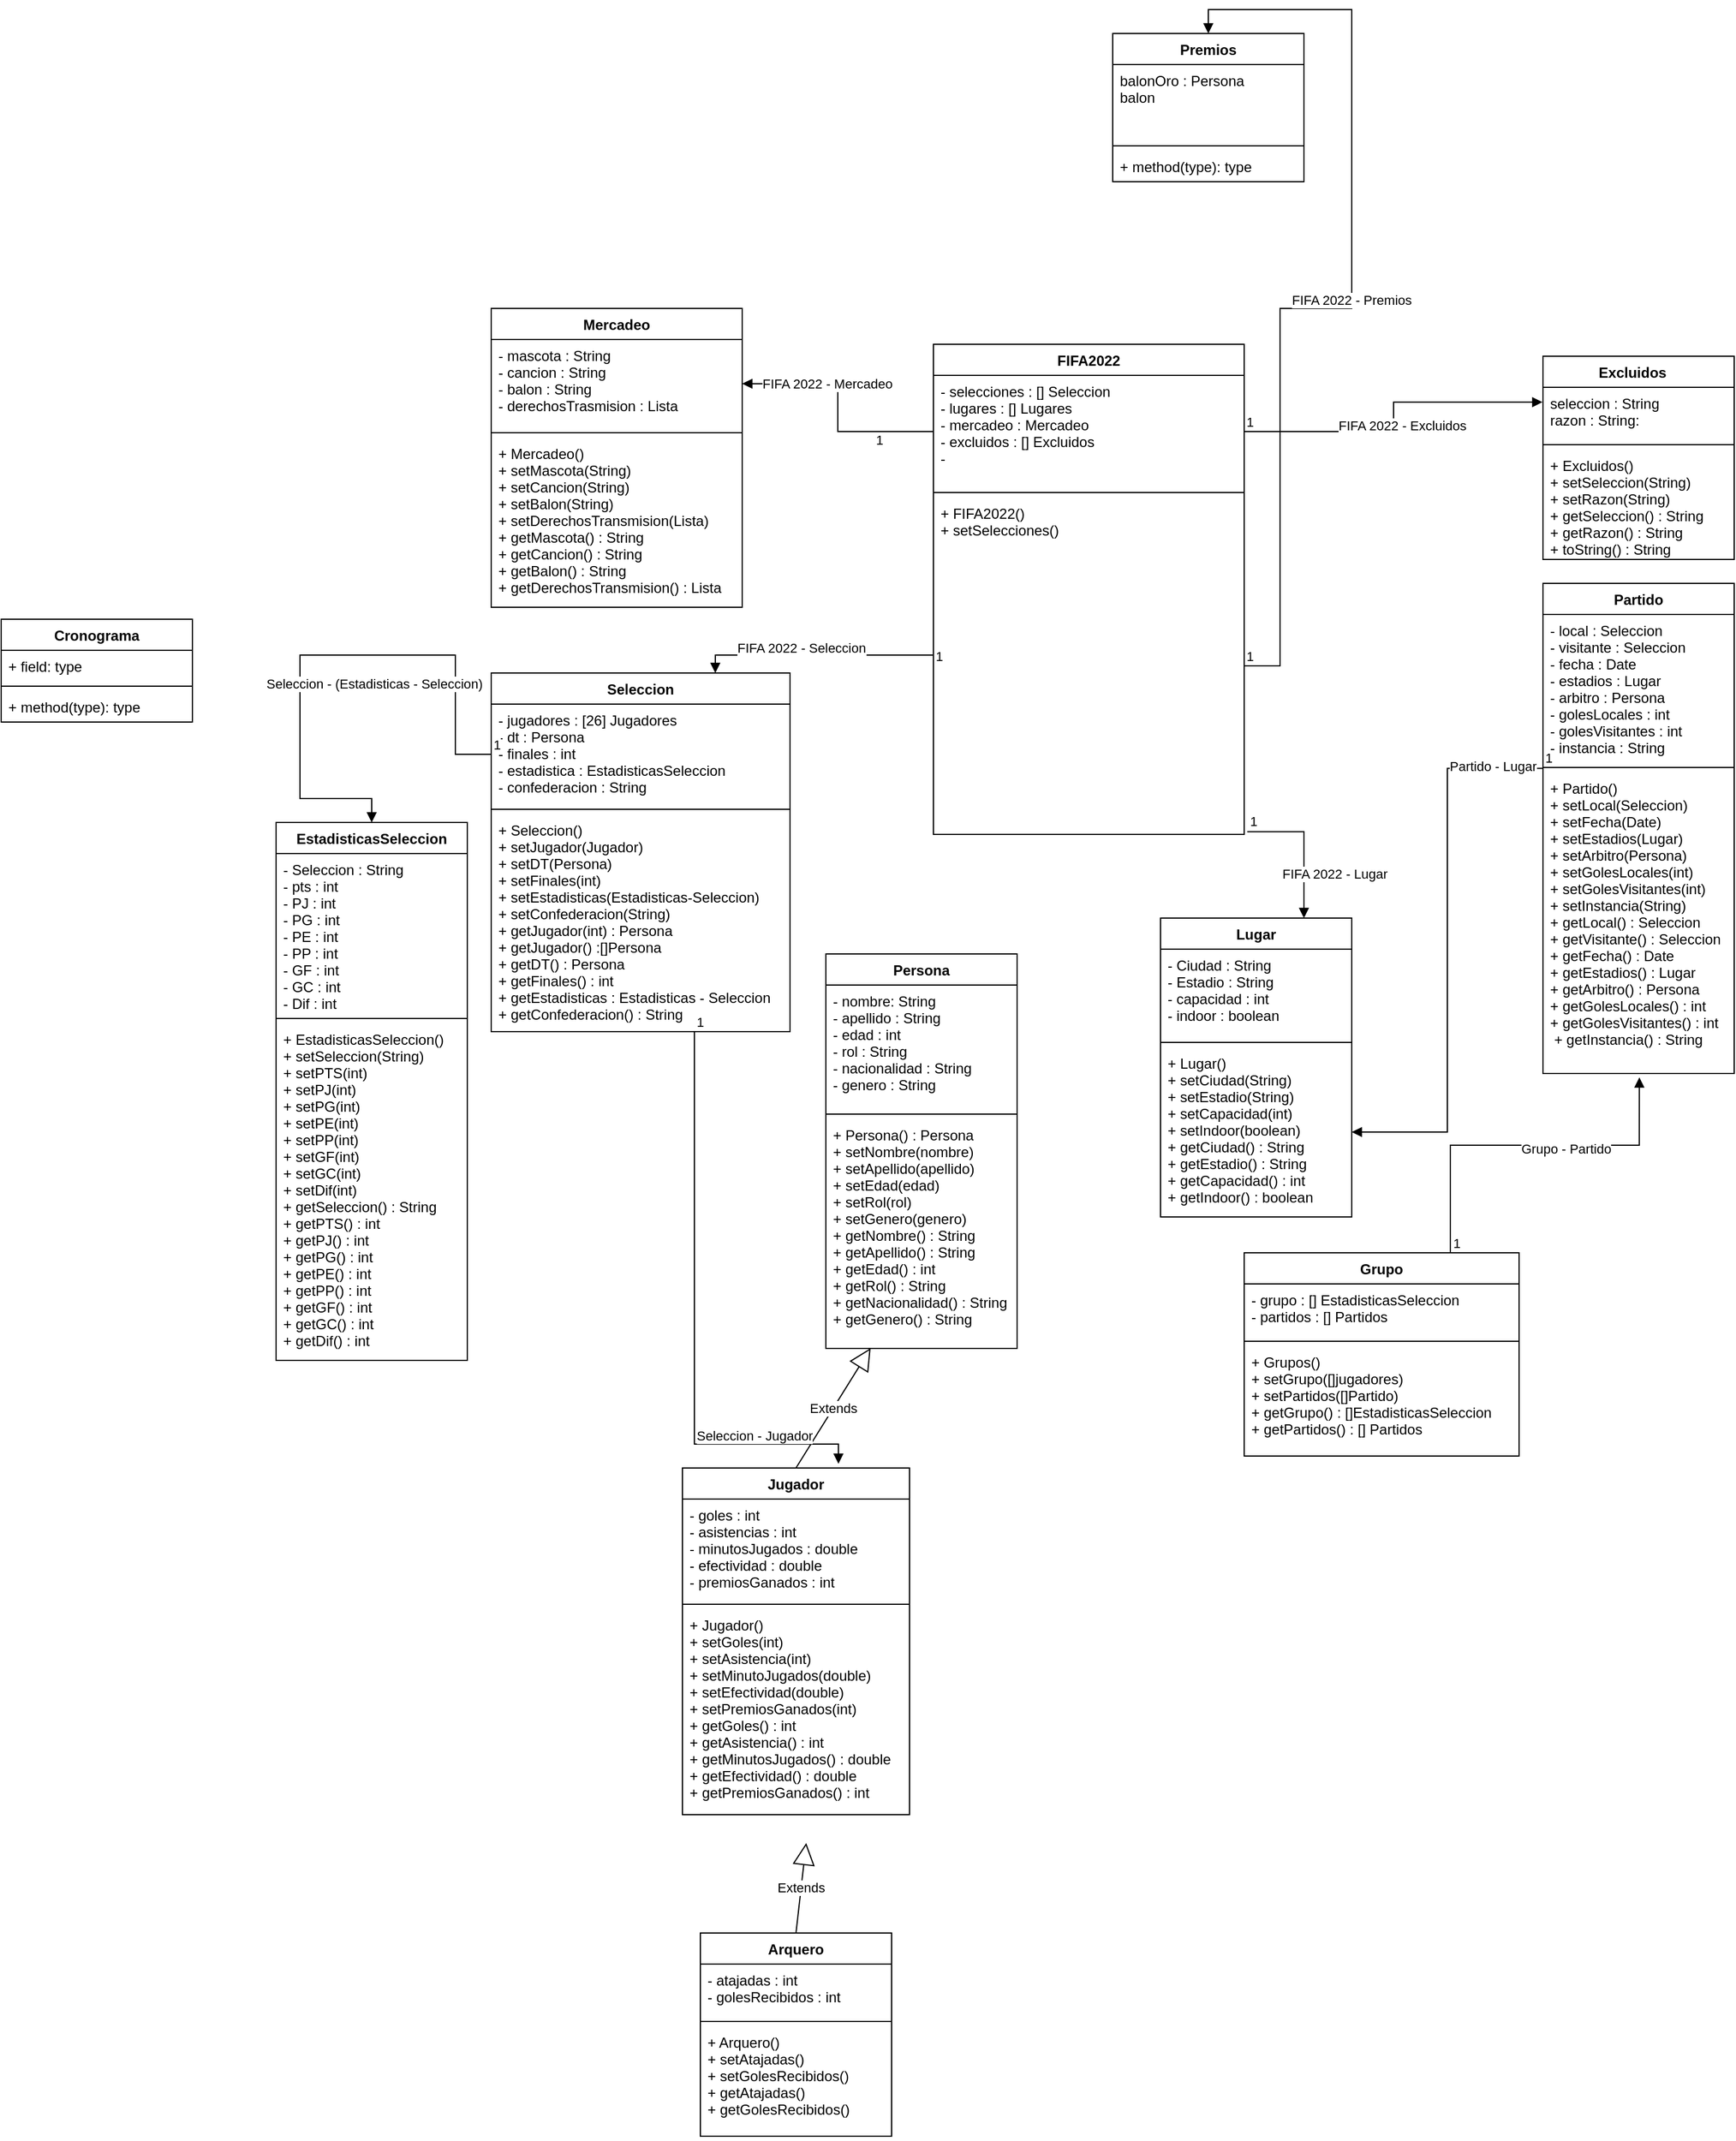 <mxfile version="20.2.3" type="device"><diagram id="WAOlGVmIjQvaqexC4rdU" name="Página-1"><mxGraphModel dx="1865" dy="1810" grid="1" gridSize="10" guides="1" tooltips="1" connect="1" arrows="1" fold="1" page="1" pageScale="1" pageWidth="827" pageHeight="1169" math="0" shadow="0"><root><mxCell id="0"/><mxCell id="1" parent="0"/><mxCell id="vJpxsI6z9f8ZxDVIPnvD-1" value="Seleccion" style="swimlane;fontStyle=1;align=center;verticalAlign=top;childLayout=stackLayout;horizontal=1;startSize=26;horizontalStack=0;resizeParent=1;resizeParentMax=0;resizeLast=0;collapsible=1;marginBottom=0;" parent="1" vertex="1"><mxGeometry x="-200" y="115" width="250" height="300" as="geometry"/></mxCell><mxCell id="vJpxsI6z9f8ZxDVIPnvD-2" value="- jugadores : [26] Jugadores&#10;- dt : Persona&#10;- finales : int&#10;- estadistica : EstadisticasSeleccion&#10;- confederacion : String&#10;" style="text;strokeColor=none;fillColor=none;align=left;verticalAlign=top;spacingLeft=4;spacingRight=4;overflow=hidden;rotatable=0;points=[[0,0.5],[1,0.5]];portConstraint=eastwest;" parent="vJpxsI6z9f8ZxDVIPnvD-1" vertex="1"><mxGeometry y="26" width="250" height="84" as="geometry"/></mxCell><mxCell id="vJpxsI6z9f8ZxDVIPnvD-3" value="" style="line;strokeWidth=1;fillColor=none;align=left;verticalAlign=middle;spacingTop=-1;spacingLeft=3;spacingRight=3;rotatable=0;labelPosition=right;points=[];portConstraint=eastwest;" parent="vJpxsI6z9f8ZxDVIPnvD-1" vertex="1"><mxGeometry y="110" width="250" height="8" as="geometry"/></mxCell><mxCell id="vJpxsI6z9f8ZxDVIPnvD-4" value="+ Seleccion()&#10;+ setJugador(Jugador)&#10;+ setDT(Persona)&#10;+ setFinales(int)&#10;+ setEstadisticas(Estadisticas-Seleccion)&#10;+ setConfederacion(String)&#10;+ getJugador(int) : Persona&#10;+ getJugador() :[]Persona&#10;+ getDT() : Persona&#10;+ getFinales() : int&#10;+ getEstadisticas : Estadisticas - Seleccion&#10;+ getConfederacion() : String" style="text;strokeColor=none;fillColor=none;align=left;verticalAlign=top;spacingLeft=4;spacingRight=4;overflow=hidden;rotatable=0;points=[[0,0.5],[1,0.5]];portConstraint=eastwest;" parent="vJpxsI6z9f8ZxDVIPnvD-1" vertex="1"><mxGeometry y="118" width="250" height="182" as="geometry"/></mxCell><mxCell id="vJpxsI6z9f8ZxDVIPnvD-5" value="Lugar" style="swimlane;fontStyle=1;align=center;verticalAlign=top;childLayout=stackLayout;horizontal=1;startSize=26;horizontalStack=0;resizeParent=1;resizeParentMax=0;resizeLast=0;collapsible=1;marginBottom=0;" parent="1" vertex="1"><mxGeometry x="360" y="320" width="160" height="250" as="geometry"/></mxCell><mxCell id="vJpxsI6z9f8ZxDVIPnvD-6" value="- Ciudad : String&#10;- Estadio : String&#10;- capacidad : int&#10;- indoor : boolean" style="text;strokeColor=none;fillColor=none;align=left;verticalAlign=top;spacingLeft=4;spacingRight=4;overflow=hidden;rotatable=0;points=[[0,0.5],[1,0.5]];portConstraint=eastwest;" parent="vJpxsI6z9f8ZxDVIPnvD-5" vertex="1"><mxGeometry y="26" width="160" height="74" as="geometry"/></mxCell><mxCell id="vJpxsI6z9f8ZxDVIPnvD-7" value="" style="line;strokeWidth=1;fillColor=none;align=left;verticalAlign=middle;spacingTop=-1;spacingLeft=3;spacingRight=3;rotatable=0;labelPosition=right;points=[];portConstraint=eastwest;" parent="vJpxsI6z9f8ZxDVIPnvD-5" vertex="1"><mxGeometry y="100" width="160" height="8" as="geometry"/></mxCell><mxCell id="vJpxsI6z9f8ZxDVIPnvD-8" value="+ Lugar() &#10;+ setCiudad(String)&#10;+ setEstadio(String)&#10;+ setCapacidad(int)&#10;+ setIndoor(boolean)&#10;+ getCiudad() : String&#10;+ getEstadio() : String&#10;+ getCapacidad() : int&#10;+ getIndoor() : boolean" style="text;strokeColor=none;fillColor=none;align=left;verticalAlign=top;spacingLeft=4;spacingRight=4;overflow=hidden;rotatable=0;points=[[0,0.5],[1,0.5]];portConstraint=eastwest;" parent="vJpxsI6z9f8ZxDVIPnvD-5" vertex="1"><mxGeometry y="108" width="160" height="142" as="geometry"/></mxCell><mxCell id="vJpxsI6z9f8ZxDVIPnvD-9" value="Cronograma" style="swimlane;fontStyle=1;align=center;verticalAlign=top;childLayout=stackLayout;horizontal=1;startSize=26;horizontalStack=0;resizeParent=1;resizeParentMax=0;resizeLast=0;collapsible=1;marginBottom=0;" parent="1" vertex="1"><mxGeometry x="-610" y="70" width="160" height="86" as="geometry"/></mxCell><mxCell id="vJpxsI6z9f8ZxDVIPnvD-10" value="+ field: type" style="text;strokeColor=none;fillColor=none;align=left;verticalAlign=top;spacingLeft=4;spacingRight=4;overflow=hidden;rotatable=0;points=[[0,0.5],[1,0.5]];portConstraint=eastwest;" parent="vJpxsI6z9f8ZxDVIPnvD-9" vertex="1"><mxGeometry y="26" width="160" height="26" as="geometry"/></mxCell><mxCell id="vJpxsI6z9f8ZxDVIPnvD-11" value="" style="line;strokeWidth=1;fillColor=none;align=left;verticalAlign=middle;spacingTop=-1;spacingLeft=3;spacingRight=3;rotatable=0;labelPosition=right;points=[];portConstraint=eastwest;" parent="vJpxsI6z9f8ZxDVIPnvD-9" vertex="1"><mxGeometry y="52" width="160" height="8" as="geometry"/></mxCell><mxCell id="vJpxsI6z9f8ZxDVIPnvD-12" value="+ method(type): type" style="text;strokeColor=none;fillColor=none;align=left;verticalAlign=top;spacingLeft=4;spacingRight=4;overflow=hidden;rotatable=0;points=[[0,0.5],[1,0.5]];portConstraint=eastwest;" parent="vJpxsI6z9f8ZxDVIPnvD-9" vertex="1"><mxGeometry y="60" width="160" height="26" as="geometry"/></mxCell><mxCell id="vJpxsI6z9f8ZxDVIPnvD-13" value="Premios&#10;" style="swimlane;fontStyle=1;align=center;verticalAlign=top;childLayout=stackLayout;horizontal=1;startSize=26;horizontalStack=0;resizeParent=1;resizeParentMax=0;resizeLast=0;collapsible=1;marginBottom=0;" parent="1" vertex="1"><mxGeometry x="320" y="-420" width="160" height="124" as="geometry"/></mxCell><mxCell id="vJpxsI6z9f8ZxDVIPnvD-14" value="balonOro : Persona&#10;balon" style="text;strokeColor=none;fillColor=none;align=left;verticalAlign=top;spacingLeft=4;spacingRight=4;overflow=hidden;rotatable=0;points=[[0,0.5],[1,0.5]];portConstraint=eastwest;" parent="vJpxsI6z9f8ZxDVIPnvD-13" vertex="1"><mxGeometry y="26" width="160" height="64" as="geometry"/></mxCell><mxCell id="vJpxsI6z9f8ZxDVIPnvD-15" value="" style="line;strokeWidth=1;fillColor=none;align=left;verticalAlign=middle;spacingTop=-1;spacingLeft=3;spacingRight=3;rotatable=0;labelPosition=right;points=[];portConstraint=eastwest;" parent="vJpxsI6z9f8ZxDVIPnvD-13" vertex="1"><mxGeometry y="90" width="160" height="8" as="geometry"/></mxCell><mxCell id="vJpxsI6z9f8ZxDVIPnvD-16" value="+ method(type): type" style="text;strokeColor=none;fillColor=none;align=left;verticalAlign=top;spacingLeft=4;spacingRight=4;overflow=hidden;rotatable=0;points=[[0,0.5],[1,0.5]];portConstraint=eastwest;" parent="vJpxsI6z9f8ZxDVIPnvD-13" vertex="1"><mxGeometry y="98" width="160" height="26" as="geometry"/></mxCell><mxCell id="vJpxsI6z9f8ZxDVIPnvD-17" value="Jugador&#10;" style="swimlane;fontStyle=1;align=center;verticalAlign=top;childLayout=stackLayout;horizontal=1;startSize=26;horizontalStack=0;resizeParent=1;resizeParentMax=0;resizeLast=0;collapsible=1;marginBottom=0;" parent="1" vertex="1"><mxGeometry x="-40" y="780" width="190" height="290" as="geometry"/></mxCell><mxCell id="vJpxsI6z9f8ZxDVIPnvD-18" value="- goles : int&#10;- asistencias : int&#10;- minutosJugados : double&#10;- efectividad : double&#10;- premiosGanados : int" style="text;strokeColor=none;fillColor=none;align=left;verticalAlign=top;spacingLeft=4;spacingRight=4;overflow=hidden;rotatable=0;points=[[0,0.5],[1,0.5]];portConstraint=eastwest;" parent="vJpxsI6z9f8ZxDVIPnvD-17" vertex="1"><mxGeometry y="26" width="190" height="84" as="geometry"/></mxCell><mxCell id="vJpxsI6z9f8ZxDVIPnvD-19" value="" style="line;strokeWidth=1;fillColor=none;align=left;verticalAlign=middle;spacingTop=-1;spacingLeft=3;spacingRight=3;rotatable=0;labelPosition=right;points=[];portConstraint=eastwest;" parent="vJpxsI6z9f8ZxDVIPnvD-17" vertex="1"><mxGeometry y="110" width="190" height="8" as="geometry"/></mxCell><mxCell id="vJpxsI6z9f8ZxDVIPnvD-20" value="+ Jugador()&#10;+ setGoles(int)&#10;+ setAsistencia(int)&#10;+ setMinutoJugados(double)&#10;+ setEfectividad(double)&#10;+ setPremiosGanados(int)&#10;+ getGoles() : int&#10;+ getAsistencia() : int&#10;+ getMinutosJugados() : double&#10;+ getEfectividad() : double&#10;+ getPremiosGanados() : int" style="text;strokeColor=none;fillColor=none;align=left;verticalAlign=top;spacingLeft=4;spacingRight=4;overflow=hidden;rotatable=0;points=[[0,0.5],[1,0.5]];portConstraint=eastwest;" parent="vJpxsI6z9f8ZxDVIPnvD-17" vertex="1"><mxGeometry y="118" width="190" height="172" as="geometry"/></mxCell><mxCell id="vJpxsI6z9f8ZxDVIPnvD-21" value="Partido" style="swimlane;fontStyle=1;align=center;verticalAlign=top;childLayout=stackLayout;horizontal=1;startSize=26;horizontalStack=0;resizeParent=1;resizeParentMax=0;resizeLast=0;collapsible=1;marginBottom=0;" parent="1" vertex="1"><mxGeometry x="680" y="40" width="160" height="410" as="geometry"/></mxCell><mxCell id="vJpxsI6z9f8ZxDVIPnvD-22" value="- local : Seleccion&#10;- visitante : Seleccion&#10;- fecha : Date&#10;- estadios : Lugar&#10;- arbitro : Persona&#10;- golesLocales : int&#10;- golesVisitantes : int&#10;- instancia : String" style="text;strokeColor=none;fillColor=none;align=left;verticalAlign=top;spacingLeft=4;spacingRight=4;overflow=hidden;rotatable=0;points=[[0,0.5],[1,0.5]];portConstraint=eastwest;" parent="vJpxsI6z9f8ZxDVIPnvD-21" vertex="1"><mxGeometry y="26" width="160" height="124" as="geometry"/></mxCell><mxCell id="vJpxsI6z9f8ZxDVIPnvD-23" value="" style="line;strokeWidth=1;fillColor=none;align=left;verticalAlign=middle;spacingTop=-1;spacingLeft=3;spacingRight=3;rotatable=0;labelPosition=right;points=[];portConstraint=eastwest;" parent="vJpxsI6z9f8ZxDVIPnvD-21" vertex="1"><mxGeometry y="150" width="160" height="8" as="geometry"/></mxCell><mxCell id="vJpxsI6z9f8ZxDVIPnvD-24" value="+ Partido() &#10;+ setLocal(Seleccion)&#10;+ setFecha(Date)&#10;+ setEstadios(Lugar)&#10;+ setArbitro(Persona)&#10;+ setGolesLocales(int)&#10;+ setGolesVisitantes(int)&#10;+ setInstancia(String)&#10;+ getLocal() : Seleccion&#10;+ getVisitante() : Seleccion&#10;+ getFecha() : Date&#10;+ getEstadios() : Lugar&#10;+ getArbitro() : Persona&#10;+ getGolesLocales() : int&#10;+ getGolesVisitantes() : int&#10; + getInstancia() : String" style="text;strokeColor=none;fillColor=none;align=left;verticalAlign=top;spacingLeft=4;spacingRight=4;overflow=hidden;rotatable=0;points=[[0,0.5],[1,0.5]];portConstraint=eastwest;" parent="vJpxsI6z9f8ZxDVIPnvD-21" vertex="1"><mxGeometry y="158" width="160" height="252" as="geometry"/></mxCell><mxCell id="vJpxsI6z9f8ZxDVIPnvD-25" value="Persona" style="swimlane;fontStyle=1;align=center;verticalAlign=top;childLayout=stackLayout;horizontal=1;startSize=26;horizontalStack=0;resizeParent=1;resizeParentMax=0;resizeLast=0;collapsible=1;marginBottom=0;" parent="1" vertex="1"><mxGeometry x="80" y="350" width="160" height="330" as="geometry"/></mxCell><mxCell id="vJpxsI6z9f8ZxDVIPnvD-26" value="- nombre: String&#10;- apellido : String  &#10;- edad : int&#10;- rol : String&#10;- nacionalidad : String&#10;- genero : String" style="text;strokeColor=none;fillColor=none;align=left;verticalAlign=top;spacingLeft=4;spacingRight=4;overflow=hidden;rotatable=0;points=[[0,0.5],[1,0.5]];portConstraint=eastwest;" parent="vJpxsI6z9f8ZxDVIPnvD-25" vertex="1"><mxGeometry y="26" width="160" height="104" as="geometry"/></mxCell><mxCell id="vJpxsI6z9f8ZxDVIPnvD-27" value="" style="line;strokeWidth=1;fillColor=none;align=left;verticalAlign=middle;spacingTop=-1;spacingLeft=3;spacingRight=3;rotatable=0;labelPosition=right;points=[];portConstraint=eastwest;" parent="vJpxsI6z9f8ZxDVIPnvD-25" vertex="1"><mxGeometry y="130" width="160" height="8" as="geometry"/></mxCell><mxCell id="vJpxsI6z9f8ZxDVIPnvD-28" value="+ Persona() : Persona&#10;+ setNombre(nombre) &#10;+ setApellido(apellido)&#10;+ setEdad(edad)&#10;+ setRol(rol)&#10;+ setGenero(genero)&#10;+ getNombre() : String&#10;+ getApellido() : String&#10;+ getEdad() : int&#10;+ getRol() : String&#10;+ getNacionalidad() : String&#10;+ getGenero() : String" style="text;strokeColor=none;fillColor=none;align=left;verticalAlign=top;spacingLeft=4;spacingRight=4;overflow=hidden;rotatable=0;points=[[0,0.5],[1,0.5]];portConstraint=eastwest;" parent="vJpxsI6z9f8ZxDVIPnvD-25" vertex="1"><mxGeometry y="138" width="160" height="192" as="geometry"/></mxCell><mxCell id="vJpxsI6z9f8ZxDVIPnvD-29" value="Extends" style="endArrow=block;endSize=16;endFill=0;html=1;rounded=0;entryX=0.234;entryY=0.999;entryDx=0;entryDy=0;exitX=0.5;exitY=0;exitDx=0;exitDy=0;entryPerimeter=0;" parent="1" source="vJpxsI6z9f8ZxDVIPnvD-17" target="vJpxsI6z9f8ZxDVIPnvD-28" edge="1"><mxGeometry width="160" relative="1" as="geometry"><mxPoint x="280" y="660" as="sourcePoint"/><mxPoint x="440" y="660" as="targetPoint"/></mxGeometry></mxCell><mxCell id="vJpxsI6z9f8ZxDVIPnvD-30" value="Grupo" style="swimlane;fontStyle=1;align=center;verticalAlign=top;childLayout=stackLayout;horizontal=1;startSize=26;horizontalStack=0;resizeParent=1;resizeParentMax=0;resizeLast=0;collapsible=1;marginBottom=0;" parent="1" vertex="1"><mxGeometry x="430" y="600" width="230" height="170" as="geometry"/></mxCell><mxCell id="vJpxsI6z9f8ZxDVIPnvD-31" value="- grupo : [] EstadisticasSeleccion&#10;- partidos : [] Partidos" style="text;strokeColor=none;fillColor=none;align=left;verticalAlign=top;spacingLeft=4;spacingRight=4;overflow=hidden;rotatable=0;points=[[0,0.5],[1,0.5]];portConstraint=eastwest;" parent="vJpxsI6z9f8ZxDVIPnvD-30" vertex="1"><mxGeometry y="26" width="230" height="44" as="geometry"/></mxCell><mxCell id="vJpxsI6z9f8ZxDVIPnvD-32" value="" style="line;strokeWidth=1;fillColor=none;align=left;verticalAlign=middle;spacingTop=-1;spacingLeft=3;spacingRight=3;rotatable=0;labelPosition=right;points=[];portConstraint=eastwest;" parent="vJpxsI6z9f8ZxDVIPnvD-30" vertex="1"><mxGeometry y="70" width="230" height="8" as="geometry"/></mxCell><mxCell id="vJpxsI6z9f8ZxDVIPnvD-33" value="+ Grupos()&#10;+ setGrupo([]jugadores)&#10;+ setPartidos([]Partido)&#10;+ getGrupo() : []EstadisticasSeleccion&#10;+ getPartidos() : [] Partidos  " style="text;strokeColor=none;fillColor=none;align=left;verticalAlign=top;spacingLeft=4;spacingRight=4;overflow=hidden;rotatable=0;points=[[0,0.5],[1,0.5]];portConstraint=eastwest;" parent="vJpxsI6z9f8ZxDVIPnvD-30" vertex="1"><mxGeometry y="78" width="230" height="92" as="geometry"/></mxCell><mxCell id="vJpxsI6z9f8ZxDVIPnvD-43" value="Arquero" style="swimlane;fontStyle=1;align=center;verticalAlign=top;childLayout=stackLayout;horizontal=1;startSize=26;horizontalStack=0;resizeParent=1;resizeParentMax=0;resizeLast=0;collapsible=1;marginBottom=0;" parent="1" vertex="1"><mxGeometry x="-25" y="1169" width="160" height="170" as="geometry"/></mxCell><mxCell id="vJpxsI6z9f8ZxDVIPnvD-44" value="- atajadas : int&#10;- golesRecibidos : int" style="text;strokeColor=none;fillColor=none;align=left;verticalAlign=top;spacingLeft=4;spacingRight=4;overflow=hidden;rotatable=0;points=[[0,0.5],[1,0.5]];portConstraint=eastwest;" parent="vJpxsI6z9f8ZxDVIPnvD-43" vertex="1"><mxGeometry y="26" width="160" height="44" as="geometry"/></mxCell><mxCell id="vJpxsI6z9f8ZxDVIPnvD-45" value="" style="line;strokeWidth=1;fillColor=none;align=left;verticalAlign=middle;spacingTop=-1;spacingLeft=3;spacingRight=3;rotatable=0;labelPosition=right;points=[];portConstraint=eastwest;" parent="vJpxsI6z9f8ZxDVIPnvD-43" vertex="1"><mxGeometry y="70" width="160" height="8" as="geometry"/></mxCell><mxCell id="vJpxsI6z9f8ZxDVIPnvD-46" value="+ Arquero()&#10;+ setAtajadas()&#10;+ setGolesRecibidos()&#10;+ getAtajadas()&#10;+ getGolesRecibidos()" style="text;strokeColor=none;fillColor=none;align=left;verticalAlign=top;spacingLeft=4;spacingRight=4;overflow=hidden;rotatable=0;points=[[0,0.5],[1,0.5]];portConstraint=eastwest;" parent="vJpxsI6z9f8ZxDVIPnvD-43" vertex="1"><mxGeometry y="78" width="160" height="92" as="geometry"/></mxCell><mxCell id="vJpxsI6z9f8ZxDVIPnvD-47" value="Extends" style="endArrow=block;endSize=16;endFill=0;html=1;rounded=0;exitX=0.5;exitY=0;exitDx=0;exitDy=0;entryX=0.545;entryY=1.138;entryDx=0;entryDy=0;entryPerimeter=0;" parent="1" source="vJpxsI6z9f8ZxDVIPnvD-43" target="vJpxsI6z9f8ZxDVIPnvD-20" edge="1"><mxGeometry width="160" relative="1" as="geometry"><mxPoint x="410" y="1220" as="sourcePoint"/><mxPoint x="570" y="1220" as="targetPoint"/></mxGeometry></mxCell><mxCell id="vJpxsI6z9f8ZxDVIPnvD-48" value="EstadisticasSeleccion" style="swimlane;fontStyle=1;align=center;verticalAlign=top;childLayout=stackLayout;horizontal=1;startSize=26;horizontalStack=0;resizeParent=1;resizeParentMax=0;resizeLast=0;collapsible=1;marginBottom=0;" parent="1" vertex="1"><mxGeometry x="-380" y="240" width="160" height="450" as="geometry"/></mxCell><mxCell id="vJpxsI6z9f8ZxDVIPnvD-49" value="- Seleccion : String&#10;- pts : int&#10;- PJ : int&#10;- PG : int&#10;- PE : int&#10;- PP : int&#10;- GF : int&#10;- GC : int&#10;- Dif : int" style="text;strokeColor=none;fillColor=none;align=left;verticalAlign=top;spacingLeft=4;spacingRight=4;overflow=hidden;rotatable=0;points=[[0,0.5],[1,0.5]];portConstraint=eastwest;" parent="vJpxsI6z9f8ZxDVIPnvD-48" vertex="1"><mxGeometry y="26" width="160" height="134" as="geometry"/></mxCell><mxCell id="vJpxsI6z9f8ZxDVIPnvD-50" value="" style="line;strokeWidth=1;fillColor=none;align=left;verticalAlign=middle;spacingTop=-1;spacingLeft=3;spacingRight=3;rotatable=0;labelPosition=right;points=[];portConstraint=eastwest;" parent="vJpxsI6z9f8ZxDVIPnvD-48" vertex="1"><mxGeometry y="160" width="160" height="8" as="geometry"/></mxCell><mxCell id="vJpxsI6z9f8ZxDVIPnvD-51" value="+ EstadisticasSeleccion()&#10;+ setSeleccion(String)&#10;+ setPTS(int)&#10;+ setPJ(int)&#10;+ setPG(int)&#10;+ setPE(int)&#10;+ setPP(int)&#10;+ setGF(int)&#10;+ setGC(int)&#10;+ setDif(int)&#10;+ getSeleccion() : String&#10;+ getPTS() : int&#10;+ getPJ() : int&#10;+ getPG() : int&#10;+ getPE() : int&#10;+ getPP() : int&#10;+ getGF() : int&#10;+ getGC() : int&#10;+ getDif() : int" style="text;strokeColor=none;fillColor=none;align=left;verticalAlign=top;spacingLeft=4;spacingRight=4;overflow=hidden;rotatable=0;points=[[0,0.5],[1,0.5]];portConstraint=eastwest;" parent="vJpxsI6z9f8ZxDVIPnvD-48" vertex="1"><mxGeometry y="168" width="160" height="282" as="geometry"/></mxCell><mxCell id="vJpxsI6z9f8ZxDVIPnvD-52" value="Seleccion - (Estadisticas - Seleccion)&amp;nbsp;" style="endArrow=block;endFill=1;html=1;edgeStyle=orthogonalEdgeStyle;align=left;verticalAlign=top;rounded=0;entryX=0.5;entryY=0;entryDx=0;entryDy=0;exitX=0;exitY=0.5;exitDx=0;exitDy=0;" parent="1" source="vJpxsI6z9f8ZxDVIPnvD-2" target="vJpxsI6z9f8ZxDVIPnvD-48" edge="1"><mxGeometry x="0.146" y="-30" relative="1" as="geometry"><mxPoint x="50" y="190" as="sourcePoint"/><mxPoint x="650" y="280" as="targetPoint"/><Array as="points"><mxPoint x="-230" y="183"/><mxPoint x="-230" y="100"/><mxPoint x="-360" y="100"/><mxPoint x="-360" y="220"/><mxPoint x="-300" y="220"/></Array><mxPoint as="offset"/></mxGeometry></mxCell><mxCell id="vJpxsI6z9f8ZxDVIPnvD-53" value="1" style="edgeLabel;resizable=0;html=1;align=left;verticalAlign=bottom;" parent="vJpxsI6z9f8ZxDVIPnvD-52" connectable="0" vertex="1"><mxGeometry x="-1" relative="1" as="geometry"/></mxCell><mxCell id="vJpxsI6z9f8ZxDVIPnvD-54" value="Seleccion - Jugador" style="endArrow=block;endFill=1;html=1;edgeStyle=orthogonalEdgeStyle;align=left;verticalAlign=top;rounded=0;entryX=0.687;entryY=-0.012;entryDx=0;entryDy=0;entryPerimeter=0;" parent="1" source="vJpxsI6z9f8ZxDVIPnvD-4" target="vJpxsI6z9f8ZxDVIPnvD-17" edge="1"><mxGeometry x="0.348" relative="1" as="geometry"><mxPoint x="300" y="360" as="sourcePoint"/><mxPoint x="460" y="360" as="targetPoint"/><Array as="points"><mxPoint x="-30" y="760"/><mxPoint x="91" y="760"/></Array><mxPoint as="offset"/></mxGeometry></mxCell><mxCell id="vJpxsI6z9f8ZxDVIPnvD-55" value="1" style="edgeLabel;resizable=0;html=1;align=left;verticalAlign=bottom;" parent="vJpxsI6z9f8ZxDVIPnvD-54" connectable="0" vertex="1"><mxGeometry x="-1" relative="1" as="geometry"/></mxCell><mxCell id="vJpxsI6z9f8ZxDVIPnvD-56" value="Excluidos   " style="swimlane;fontStyle=1;align=center;verticalAlign=top;childLayout=stackLayout;horizontal=1;startSize=26;horizontalStack=0;resizeParent=1;resizeParentMax=0;resizeLast=0;collapsible=1;marginBottom=0;" parent="1" vertex="1"><mxGeometry x="680" y="-150" width="160" height="170" as="geometry"/></mxCell><mxCell id="vJpxsI6z9f8ZxDVIPnvD-57" value="seleccion : String            &#10;razon : String: &#10;" style="text;strokeColor=none;fillColor=none;align=left;verticalAlign=top;spacingLeft=4;spacingRight=4;overflow=hidden;rotatable=0;points=[[0,0.5],[1,0.5]];portConstraint=eastwest;" parent="vJpxsI6z9f8ZxDVIPnvD-56" vertex="1"><mxGeometry y="26" width="160" height="44" as="geometry"/></mxCell><mxCell id="vJpxsI6z9f8ZxDVIPnvD-58" value="" style="line;strokeWidth=1;fillColor=none;align=left;verticalAlign=middle;spacingTop=-1;spacingLeft=3;spacingRight=3;rotatable=0;labelPosition=right;points=[];portConstraint=eastwest;" parent="vJpxsI6z9f8ZxDVIPnvD-56" vertex="1"><mxGeometry y="70" width="160" height="8" as="geometry"/></mxCell><mxCell id="vJpxsI6z9f8ZxDVIPnvD-59" value="+ Excluidos()&#10;+ setSeleccion(String) &#10;+ setRazon(String)&#10;+ getSeleccion() : String&#10;+ getRazon() : String&#10;+ toString() : String" style="text;strokeColor=none;fillColor=none;align=left;verticalAlign=top;spacingLeft=4;spacingRight=4;overflow=hidden;rotatable=0;points=[[0,0.5],[1,0.5]];portConstraint=eastwest;" parent="vJpxsI6z9f8ZxDVIPnvD-56" vertex="1"><mxGeometry y="78" width="160" height="92" as="geometry"/></mxCell><mxCell id="vJpxsI6z9f8ZxDVIPnvD-60" value="FIFA 2022 - Premios&lt;br&gt;" style="endArrow=block;endFill=1;html=1;edgeStyle=orthogonalEdgeStyle;align=left;verticalAlign=top;rounded=0;exitX=1;exitY=0.5;exitDx=0;exitDy=0;entryX=0.5;entryY=0;entryDx=0;entryDy=0;" parent="1" source="vJpxsI6z9f8ZxDVIPnvD-76" target="vJpxsI6z9f8ZxDVIPnvD-13" edge="1"><mxGeometry x="-0.11" y="22" relative="1" as="geometry"><mxPoint x="416.368" y="262.622" as="sourcePoint"/><mxPoint x="570" y="140" as="targetPoint"/><Array as="points"><mxPoint x="460" y="109"/><mxPoint x="460" y="-190"/><mxPoint x="520" y="-190"/><mxPoint x="520" y="-440"/><mxPoint x="400" y="-440"/></Array><mxPoint x="-10" y="2" as="offset"/></mxGeometry></mxCell><mxCell id="vJpxsI6z9f8ZxDVIPnvD-61" value="1" style="edgeLabel;resizable=0;html=1;align=left;verticalAlign=bottom;" parent="vJpxsI6z9f8ZxDVIPnvD-60" connectable="0" vertex="1"><mxGeometry x="-1" relative="1" as="geometry"/></mxCell><mxCell id="vJpxsI6z9f8ZxDVIPnvD-62" value="Mercadeo" style="swimlane;fontStyle=1;align=center;verticalAlign=top;childLayout=stackLayout;horizontal=1;startSize=26;horizontalStack=0;resizeParent=1;resizeParentMax=0;resizeLast=0;collapsible=1;marginBottom=0;" parent="1" vertex="1"><mxGeometry x="-200" y="-190" width="210" height="250" as="geometry"/></mxCell><mxCell id="vJpxsI6z9f8ZxDVIPnvD-63" value="- mascota : String&#10;- cancion : String&#10;- balon : String&#10;- derechosTrasmision : Lista" style="text;strokeColor=none;fillColor=none;align=left;verticalAlign=top;spacingLeft=4;spacingRight=4;overflow=hidden;rotatable=0;points=[[0,0.5],[1,0.5]];portConstraint=eastwest;" parent="vJpxsI6z9f8ZxDVIPnvD-62" vertex="1"><mxGeometry y="26" width="210" height="74" as="geometry"/></mxCell><mxCell id="vJpxsI6z9f8ZxDVIPnvD-64" value="" style="line;strokeWidth=1;fillColor=none;align=left;verticalAlign=middle;spacingTop=-1;spacingLeft=3;spacingRight=3;rotatable=0;labelPosition=right;points=[];portConstraint=eastwest;" parent="vJpxsI6z9f8ZxDVIPnvD-62" vertex="1"><mxGeometry y="100" width="210" height="8" as="geometry"/></mxCell><mxCell id="vJpxsI6z9f8ZxDVIPnvD-65" value="+ Mercadeo()&#10;+ setMascota(String) &#10;+ setCancion(String)&#10;+ setBalon(String)&#10;+ setDerechosTransmision(Lista)&#10;+ getMascota() : String&#10;+ getCancion() : String&#10;+ getBalon() : String&#10;+ getDerechosTransmision() : Lista&#10;" style="text;strokeColor=none;fillColor=none;align=left;verticalAlign=top;spacingLeft=4;spacingRight=4;overflow=hidden;rotatable=0;points=[[0,0.5],[1,0.5]];portConstraint=eastwest;" parent="vJpxsI6z9f8ZxDVIPnvD-62" vertex="1"><mxGeometry y="108" width="210" height="142" as="geometry"/></mxCell><mxCell id="vJpxsI6z9f8ZxDVIPnvD-66" value="FIFA 2022 - Excluidos" style="endArrow=block;endFill=1;html=1;edgeStyle=orthogonalEdgeStyle;align=left;verticalAlign=top;rounded=0;entryX=-0.003;entryY=0.282;entryDx=0;entryDy=0;entryPerimeter=0;exitX=1;exitY=0.5;exitDx=0;exitDy=0;" parent="1" source="vJpxsI6z9f8ZxDVIPnvD-74" target="vJpxsI6z9f8ZxDVIPnvD-57" edge="1"><mxGeometry x="-0.438" y="18" relative="1" as="geometry"><mxPoint x="510" y="40" as="sourcePoint"/><mxPoint x="670" y="40" as="targetPoint"/><mxPoint as="offset"/></mxGeometry></mxCell><mxCell id="vJpxsI6z9f8ZxDVIPnvD-67" value="1" style="edgeLabel;resizable=0;html=1;align=left;verticalAlign=bottom;" parent="vJpxsI6z9f8ZxDVIPnvD-66" connectable="0" vertex="1"><mxGeometry x="-1" relative="1" as="geometry"/></mxCell><mxCell id="vJpxsI6z9f8ZxDVIPnvD-73" value="FIFA2022" style="swimlane;fontStyle=1;align=center;verticalAlign=top;childLayout=stackLayout;horizontal=1;startSize=26;horizontalStack=0;resizeParent=1;resizeParentMax=0;resizeLast=0;collapsible=1;marginBottom=0;" parent="1" vertex="1"><mxGeometry x="170" y="-160" width="260" height="410" as="geometry"/></mxCell><mxCell id="vJpxsI6z9f8ZxDVIPnvD-74" value="- selecciones : [] Seleccion&#10;- lugares : [] Lugares&#10;- mercadeo : Mercadeo&#10;- excluidos : [] Excluidos&#10;- " style="text;strokeColor=none;fillColor=none;align=left;verticalAlign=top;spacingLeft=4;spacingRight=4;overflow=hidden;rotatable=0;points=[[0,0.5],[1,0.5]];portConstraint=eastwest;" parent="vJpxsI6z9f8ZxDVIPnvD-73" vertex="1"><mxGeometry y="26" width="260" height="94" as="geometry"/></mxCell><mxCell id="vJpxsI6z9f8ZxDVIPnvD-75" value="" style="line;strokeWidth=1;fillColor=none;align=left;verticalAlign=middle;spacingTop=-1;spacingLeft=3;spacingRight=3;rotatable=0;labelPosition=right;points=[];portConstraint=eastwest;" parent="vJpxsI6z9f8ZxDVIPnvD-73" vertex="1"><mxGeometry y="120" width="260" height="8" as="geometry"/></mxCell><mxCell id="vJpxsI6z9f8ZxDVIPnvD-76" value="+ FIFA2022()&#10;+ setSelecciones()" style="text;strokeColor=none;fillColor=none;align=left;verticalAlign=top;spacingLeft=4;spacingRight=4;overflow=hidden;rotatable=0;points=[[0,0.5],[1,0.5]];portConstraint=eastwest;" parent="vJpxsI6z9f8ZxDVIPnvD-73" vertex="1"><mxGeometry y="128" width="260" height="282" as="geometry"/></mxCell><mxCell id="45bAVvMPIuUYd5irnrlX-2" value="FIFA 2022 - Mercadeo" style="endArrow=block;endFill=1;html=1;edgeStyle=orthogonalEdgeStyle;align=left;verticalAlign=top;rounded=0;entryX=1;entryY=0.5;entryDx=0;entryDy=0;exitX=0;exitY=0.5;exitDx=0;exitDy=0;" parent="1" source="vJpxsI6z9f8ZxDVIPnvD-74" target="vJpxsI6z9f8ZxDVIPnvD-63" edge="1"><mxGeometry x="0.857" y="-13" relative="1" as="geometry"><mxPoint x="130" y="70" as="sourcePoint"/><mxPoint x="290" y="70" as="targetPoint"/><mxPoint as="offset"/></mxGeometry></mxCell><mxCell id="45bAVvMPIuUYd5irnrlX-3" value="1" style="edgeLabel;resizable=0;html=1;align=left;verticalAlign=bottom;" parent="45bAVvMPIuUYd5irnrlX-2" connectable="0" vertex="1"><mxGeometry x="-1" relative="1" as="geometry"><mxPoint x="-50" y="15" as="offset"/></mxGeometry></mxCell><mxCell id="45bAVvMPIuUYd5irnrlX-4" value="Grupo - Partido" style="endArrow=block;endFill=1;html=1;edgeStyle=orthogonalEdgeStyle;align=left;verticalAlign=top;rounded=0;exitX=0.75;exitY=0;exitDx=0;exitDy=0;entryX=0.504;entryY=1.013;entryDx=0;entryDy=0;entryPerimeter=0;" parent="1" source="vJpxsI6z9f8ZxDVIPnvD-30" target="vJpxsI6z9f8ZxDVIPnvD-24" edge="1"><mxGeometry x="-0.032" y="10" relative="1" as="geometry"><mxPoint x="600" y="600" as="sourcePoint"/><mxPoint x="760" y="600" as="targetPoint"/><Array as="points"><mxPoint x="603" y="510"/><mxPoint x="761" y="510"/></Array><mxPoint as="offset"/></mxGeometry></mxCell><mxCell id="45bAVvMPIuUYd5irnrlX-5" value="1" style="edgeLabel;resizable=0;html=1;align=left;verticalAlign=bottom;" parent="45bAVvMPIuUYd5irnrlX-4" connectable="0" vertex="1"><mxGeometry x="-1" relative="1" as="geometry"/></mxCell><mxCell id="45bAVvMPIuUYd5irnrlX-6" value="Partido - Lugar" style="endArrow=block;endFill=1;html=1;edgeStyle=orthogonalEdgeStyle;align=left;verticalAlign=top;rounded=0;exitX=-0.001;exitY=-0.013;exitDx=0;exitDy=0;exitPerimeter=0;entryX=1;entryY=0.5;entryDx=0;entryDy=0;" parent="1" source="vJpxsI6z9f8ZxDVIPnvD-24" target="vJpxsI6z9f8ZxDVIPnvD-8" edge="1"><mxGeometry x="-0.656" y="-15" relative="1" as="geometry"><mxPoint x="440" y="860" as="sourcePoint"/><mxPoint x="600" y="860" as="targetPoint"/><mxPoint x="15" y="-15" as="offset"/></mxGeometry></mxCell><mxCell id="45bAVvMPIuUYd5irnrlX-7" value="1" style="edgeLabel;resizable=0;html=1;align=left;verticalAlign=bottom;" parent="45bAVvMPIuUYd5irnrlX-6" connectable="0" vertex="1"><mxGeometry x="-1" relative="1" as="geometry"/></mxCell><mxCell id="45bAVvMPIuUYd5irnrlX-8" value="FIFA 2022 - Seleccion" style="endArrow=block;endFill=1;html=1;edgeStyle=orthogonalEdgeStyle;align=left;verticalAlign=top;rounded=0;exitX=0;exitY=0.5;exitDx=0;exitDy=0;entryX=0.75;entryY=0;entryDx=0;entryDy=0;" parent="1" source="vJpxsI6z9f8ZxDVIPnvD-76" target="vJpxsI6z9f8ZxDVIPnvD-1" edge="1"><mxGeometry x="0.698" y="-19" relative="1" as="geometry"><mxPoint x="-20" y="170" as="sourcePoint"/><mxPoint x="140" y="170" as="targetPoint"/><Array as="points"><mxPoint x="170" y="100"/><mxPoint x="-12" y="100"/></Array><mxPoint as="offset"/></mxGeometry></mxCell><mxCell id="45bAVvMPIuUYd5irnrlX-9" value="1" style="edgeLabel;resizable=0;html=1;align=left;verticalAlign=bottom;" parent="45bAVvMPIuUYd5irnrlX-8" connectable="0" vertex="1"><mxGeometry x="-1" relative="1" as="geometry"/></mxCell><mxCell id="45bAVvMPIuUYd5irnrlX-10" value="FIFA 2022 - Lugar&lt;br&gt;" style="endArrow=block;endFill=1;html=1;edgeStyle=orthogonalEdgeStyle;align=left;verticalAlign=top;rounded=0;entryX=0.75;entryY=0;entryDx=0;entryDy=0;exitX=1.01;exitY=0.992;exitDx=0;exitDy=0;exitPerimeter=0;" parent="1" source="vJpxsI6z9f8ZxDVIPnvD-76" target="vJpxsI6z9f8ZxDVIPnvD-5" edge="1"><mxGeometry x="0.165" y="-20" relative="1" as="geometry"><mxPoint x="340" y="300" as="sourcePoint"/><mxPoint x="550" y="230" as="targetPoint"/><Array as="points"><mxPoint x="480" y="248"/></Array><mxPoint as="offset"/></mxGeometry></mxCell><mxCell id="45bAVvMPIuUYd5irnrlX-11" value="1" style="edgeLabel;resizable=0;html=1;align=left;verticalAlign=bottom;" parent="45bAVvMPIuUYd5irnrlX-10" connectable="0" vertex="1"><mxGeometry x="-1" relative="1" as="geometry"/></mxCell></root></mxGraphModel></diagram></mxfile>